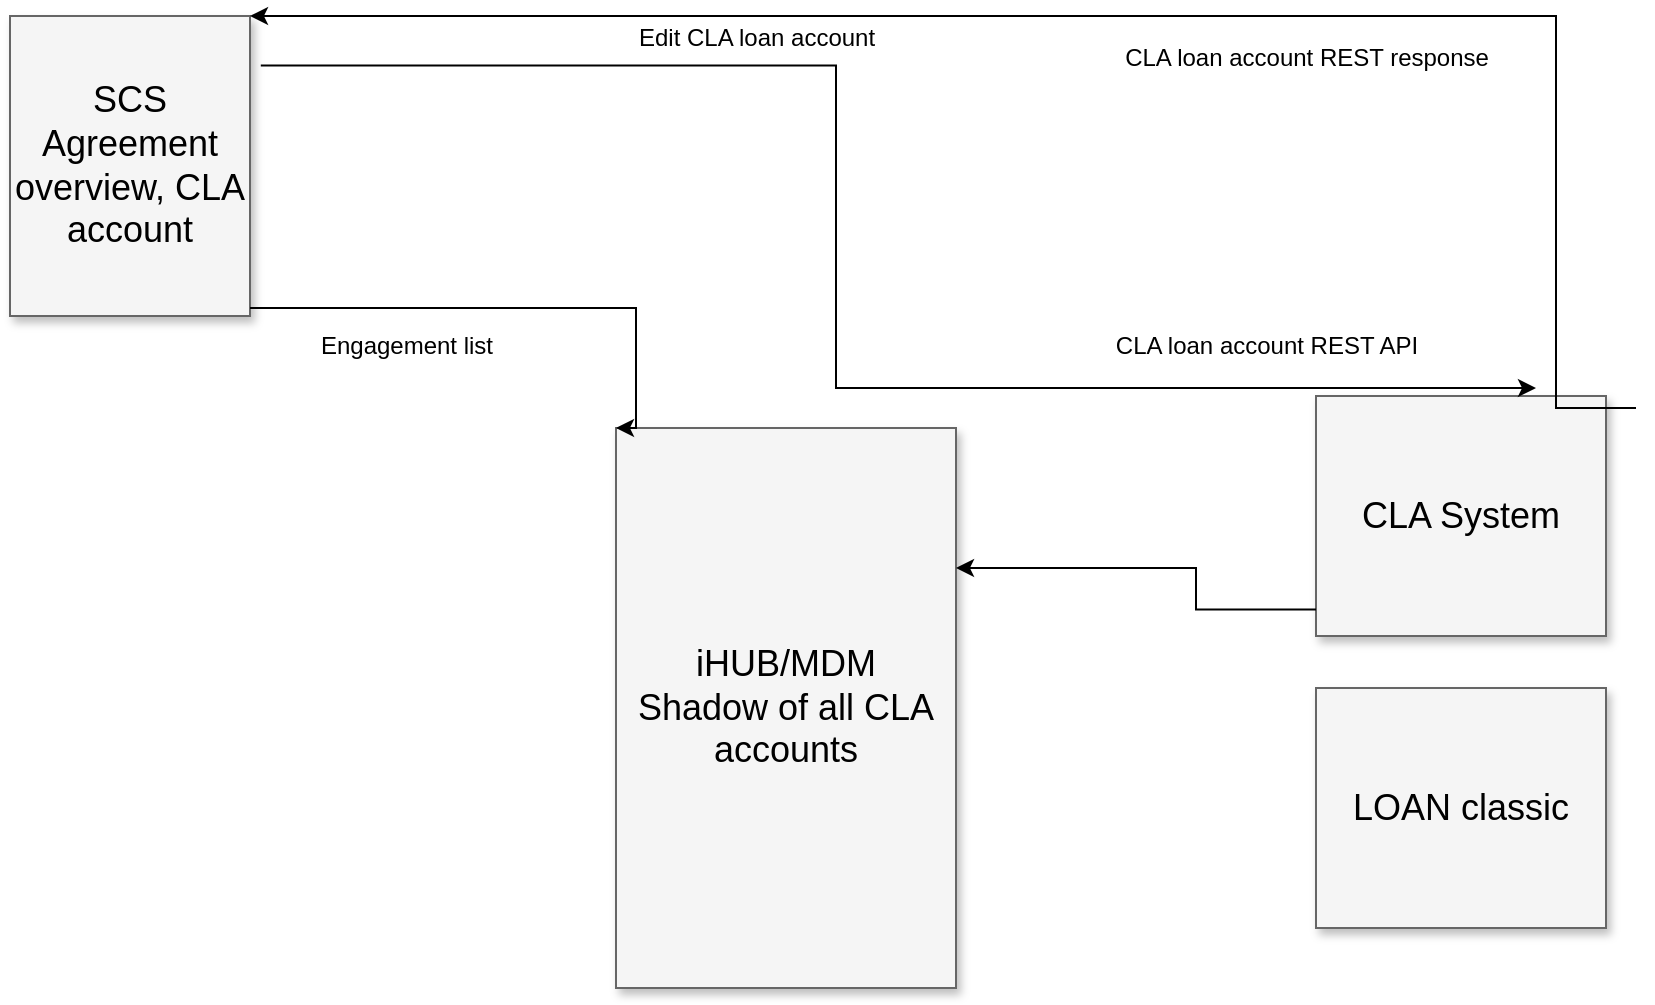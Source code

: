 <mxfile version="20.8.20" type="github">
  <diagram name="Page-1" id="90a13364-a465-7bf4-72fc-28e22215d7a0">
    <mxGraphModel dx="1050" dy="668" grid="1" gridSize="10" guides="1" tooltips="1" connect="1" arrows="1" fold="1" page="1" pageScale="1.5" pageWidth="1169" pageHeight="826" background="none" math="0" shadow="0">
      <root>
        <mxCell id="0" style=";html=1;" />
        <mxCell id="1" style=";html=1;" parent="0" />
        <mxCell id="3a17f1ce550125da-16" style="edgeStyle=elbowEdgeStyle;rounded=0;html=1;startArrow=none;startFill=0;jettySize=auto;orthogonalLoop=1;fontSize=18;elbow=vertical;" parent="1" source="3a17f1ce550125da-2" edge="1">
          <mxGeometry relative="1" as="geometry">
            <mxPoint x="1037" y="709" as="targetPoint" />
          </mxGeometry>
        </mxCell>
        <mxCell id="3a17f1ce550125da-2" value="iHUB/MDM&lt;br&gt;Shadow of all CLA accounts" style="whiteSpace=wrap;html=1;shadow=1;fontSize=18;fillColor=#f5f5f5;strokeColor=#666666;" parent="1" vertex="1">
          <mxGeometry x="900" y="650" width="170" height="280" as="geometry" />
        </mxCell>
        <mxCell id="3a17f1ce550125da-8" value="SCS&lt;br&gt;Agreement overview, CLA account" style="whiteSpace=wrap;html=1;shadow=1;fontSize=18;fillColor=#f5f5f5;strokeColor=#666666;" parent="1" vertex="1">
          <mxGeometry x="597" y="444" width="120" height="150" as="geometry" />
        </mxCell>
        <mxCell id="3a17f1ce550125da-10" value="CLA System" style="whiteSpace=wrap;html=1;shadow=1;fontSize=18;fillColor=#f5f5f5;strokeColor=#666666;" parent="1" vertex="1">
          <mxGeometry x="1250" y="634" width="145" height="120" as="geometry" />
        </mxCell>
        <mxCell id="3a17f1ce550125da-23" style="edgeStyle=elbowEdgeStyle;rounded=0;html=1;startArrow=none;startFill=0;jettySize=auto;orthogonalLoop=1;fontSize=18;exitX=0;exitY=0.89;exitDx=0;exitDy=0;exitPerimeter=0;entryX=1;entryY=0.25;entryDx=0;entryDy=0;" parent="1" edge="1" target="3a17f1ce550125da-2" source="3a17f1ce550125da-10">
          <mxGeometry relative="1" as="geometry">
            <mxPoint x="1190" y="770" as="sourcePoint" />
            <mxPoint x="1190" y="730" as="targetPoint" />
            <Array as="points">
              <mxPoint x="1190" y="750" />
              <mxPoint x="1190" y="750" />
            </Array>
          </mxGeometry>
        </mxCell>
        <mxCell id="3a17f1ce550125da-24" style="edgeStyle=elbowEdgeStyle;rounded=0;html=1;startArrow=none;startFill=0;jettySize=auto;orthogonalLoop=1;fontSize=18;entryX=1;entryY=0;entryDx=0;entryDy=0;" parent="1" edge="1" target="3a17f1ce550125da-8">
          <mxGeometry relative="1" as="geometry">
            <mxPoint x="1410" y="640" as="sourcePoint" />
            <mxPoint x="1330" y="570" as="targetPoint" />
            <Array as="points">
              <mxPoint x="1370" y="600" />
              <mxPoint x="1400" y="610" />
            </Array>
          </mxGeometry>
        </mxCell>
        <mxCell id="3a17f1ce550125da-25" style="edgeStyle=elbowEdgeStyle;rounded=0;html=1;startArrow=none;startFill=0;jettySize=auto;orthogonalLoop=1;fontSize=18;entryX=0;entryY=0;entryDx=0;entryDy=0;" parent="1" edge="1" target="3a17f1ce550125da-2">
          <mxGeometry relative="1" as="geometry">
            <mxPoint x="717" y="590" as="sourcePoint" />
            <mxPoint x="754" y="604" as="targetPoint" />
            <Array as="points">
              <mxPoint x="910" y="600" />
              <mxPoint x="784" y="594" />
            </Array>
          </mxGeometry>
        </mxCell>
        <mxCell id="3a17f1ce550125da-26" style="edgeStyle=elbowEdgeStyle;rounded=0;html=1;startArrow=none;startFill=0;jettySize=auto;orthogonalLoop=1;fontSize=18;exitX=1.045;exitY=0.165;exitDx=0;exitDy=0;exitPerimeter=0;" parent="1" edge="1" source="3a17f1ce550125da-8">
          <mxGeometry relative="1" as="geometry">
            <mxPoint x="740" y="470" as="sourcePoint" />
            <mxPoint x="1360" y="630" as="targetPoint" />
            <Array as="points">
              <mxPoint x="1010" y="460" />
              <mxPoint x="740" y="490" />
              <mxPoint x="770" y="500" />
            </Array>
          </mxGeometry>
        </mxCell>
        <mxCell id="6o8pTquADbLkOR30v59N-1" value="Engagement list" style="text;html=1;align=center;verticalAlign=middle;resizable=0;points=[];autosize=1;strokeColor=none;fillColor=none;" vertex="1" parent="1">
          <mxGeometry x="740" y="594" width="110" height="30" as="geometry" />
        </mxCell>
        <mxCell id="6o8pTquADbLkOR30v59N-2" value="LOAN classic" style="whiteSpace=wrap;html=1;shadow=1;fontSize=18;fillColor=#f5f5f5;strokeColor=#666666;" vertex="1" parent="1">
          <mxGeometry x="1250" y="780" width="145" height="120" as="geometry" />
        </mxCell>
        <mxCell id="6o8pTquADbLkOR30v59N-3" value="Edit CLA loan account" style="text;html=1;align=center;verticalAlign=middle;resizable=0;points=[];autosize=1;strokeColor=none;fillColor=none;" vertex="1" parent="1">
          <mxGeometry x="900" y="440" width="140" height="30" as="geometry" />
        </mxCell>
        <mxCell id="6o8pTquADbLkOR30v59N-4" value="CLA loan account REST API" style="text;html=1;align=center;verticalAlign=middle;resizable=0;points=[];autosize=1;strokeColor=none;fillColor=none;" vertex="1" parent="1">
          <mxGeometry x="1140" y="594" width="170" height="30" as="geometry" />
        </mxCell>
        <mxCell id="6o8pTquADbLkOR30v59N-5" value="CLA loan account REST response" style="text;html=1;align=center;verticalAlign=middle;resizable=0;points=[];autosize=1;strokeColor=none;fillColor=none;" vertex="1" parent="1">
          <mxGeometry x="1140" y="450" width="210" height="30" as="geometry" />
        </mxCell>
      </root>
    </mxGraphModel>
  </diagram>
</mxfile>
